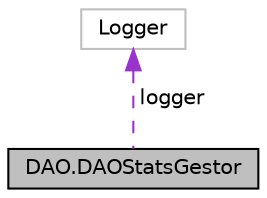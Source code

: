 digraph "DAO.DAOStatsGestor"
{
 // LATEX_PDF_SIZE
  edge [fontname="Helvetica",fontsize="10",labelfontname="Helvetica",labelfontsize="10"];
  node [fontname="Helvetica",fontsize="10",shape=record];
  Node1 [label="DAO.DAOStatsGestor",height=0.2,width=0.4,color="black", fillcolor="grey75", style="filled", fontcolor="black",tooltip=" "];
  Node2 -> Node1 [dir="back",color="darkorchid3",fontsize="10",style="dashed",label=" logger" ,fontname="Helvetica"];
  Node2 [label="Logger",height=0.2,width=0.4,color="grey75", fillcolor="white", style="filled",tooltip=" "];
}

